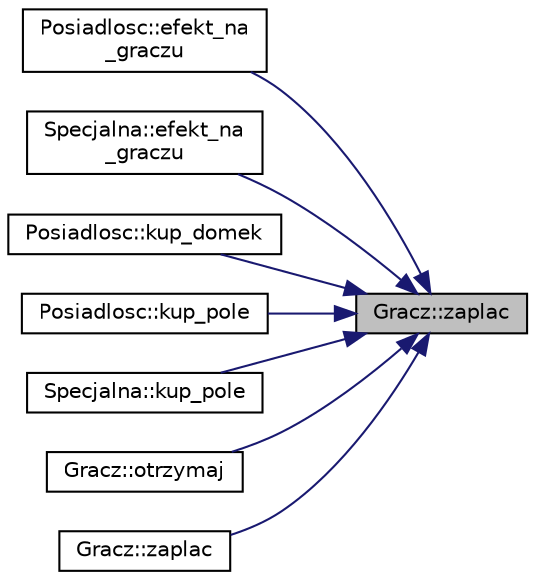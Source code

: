 digraph "Gracz::zaplac"
{
 // LATEX_PDF_SIZE
  edge [fontname="Helvetica",fontsize="10",labelfontname="Helvetica",labelfontsize="10"];
  node [fontname="Helvetica",fontsize="10",shape=record];
  rankdir="RL";
  Node1 [label="Gracz::zaplac",height=0.2,width=0.4,color="black", fillcolor="grey75", style="filled", fontcolor="black",tooltip=" "];
  Node1 -> Node2 [dir="back",color="midnightblue",fontsize="10",style="solid"];
  Node2 [label="Posiadlosc::efekt_na\l_graczu",height=0.2,width=0.4,color="black", fillcolor="white", style="filled",URL="$class_posiadlosc.html#a0e84f1a1b27c142d552e615ec0141780",tooltip=" "];
  Node1 -> Node3 [dir="back",color="midnightblue",fontsize="10",style="solid"];
  Node3 [label="Specjalna::efekt_na\l_graczu",height=0.2,width=0.4,color="black", fillcolor="white", style="filled",URL="$class_specjalna.html#a29eda8c094c1aac1f9cee1ea43b32f6f",tooltip=" "];
  Node1 -> Node4 [dir="back",color="midnightblue",fontsize="10",style="solid"];
  Node4 [label="Posiadlosc::kup_domek",height=0.2,width=0.4,color="black", fillcolor="white", style="filled",URL="$class_posiadlosc.html#a4751faea37ac76af6db2278bae58bdb4",tooltip=" "];
  Node1 -> Node5 [dir="back",color="midnightblue",fontsize="10",style="solid"];
  Node5 [label="Posiadlosc::kup_pole",height=0.2,width=0.4,color="black", fillcolor="white", style="filled",URL="$class_posiadlosc.html#a28d425abb542d0e98d00fa2da4b84000",tooltip=" "];
  Node1 -> Node6 [dir="back",color="midnightblue",fontsize="10",style="solid"];
  Node6 [label="Specjalna::kup_pole",height=0.2,width=0.4,color="black", fillcolor="white", style="filled",URL="$class_specjalna.html#a23940b15662794ce9b7a2d49bb2a6e2a",tooltip=" "];
  Node1 -> Node7 [dir="back",color="midnightblue",fontsize="10",style="solid"];
  Node7 [label="Gracz::otrzymaj",height=0.2,width=0.4,color="black", fillcolor="white", style="filled",URL="$class_gracz.html#ae63d2c84faf7bd787b1dcc270d94ff4a",tooltip=" "];
  Node1 -> Node8 [dir="back",color="midnightblue",fontsize="10",style="solid"];
  Node8 [label="Gracz::zaplac",height=0.2,width=0.4,color="black", fillcolor="white", style="filled",URL="$class_gracz.html#a9abc388dd7fac93da238eb82df52d482",tooltip=" "];
}
